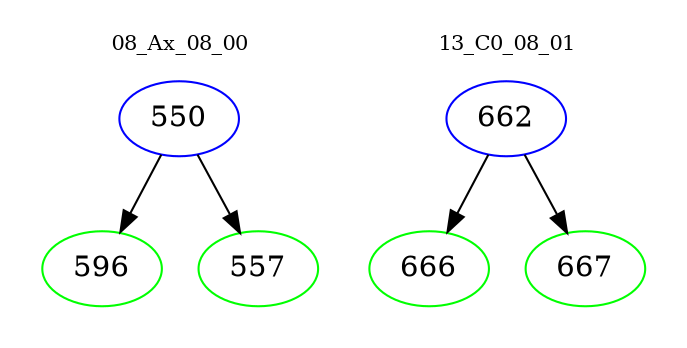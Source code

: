 digraph{
subgraph cluster_0 {
color = white
label = "08_Ax_08_00";
fontsize=10;
T0_550 [label="550", color="blue"]
T0_550 -> T0_596 [color="black"]
T0_596 [label="596", color="green"]
T0_550 -> T0_557 [color="black"]
T0_557 [label="557", color="green"]
}
subgraph cluster_1 {
color = white
label = "13_C0_08_01";
fontsize=10;
T1_662 [label="662", color="blue"]
T1_662 -> T1_666 [color="black"]
T1_666 [label="666", color="green"]
T1_662 -> T1_667 [color="black"]
T1_667 [label="667", color="green"]
}
}
